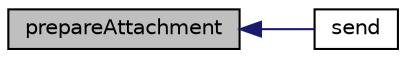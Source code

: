 digraph "prepareAttachment"
{
  edge [fontname="Helvetica",fontsize="10",labelfontname="Helvetica",labelfontsize="10"];
  node [fontname="Helvetica",fontsize="10",shape=record];
  rankdir="LR";
  Node26 [label="prepareAttachment",height=0.2,width=0.4,color="black", fillcolor="grey75", style="filled", fontcolor="black"];
  Node26 -> Node27 [dir="back",color="midnightblue",fontsize="10",style="solid",fontname="Helvetica"];
  Node27 [label="send",height=0.2,width=0.4,color="black", fillcolor="white", style="filled",URL="$class_zest_1_1_mail_1_1_mail.html#a12bcef5130168b80d3d52dc82213f19a"];
}
